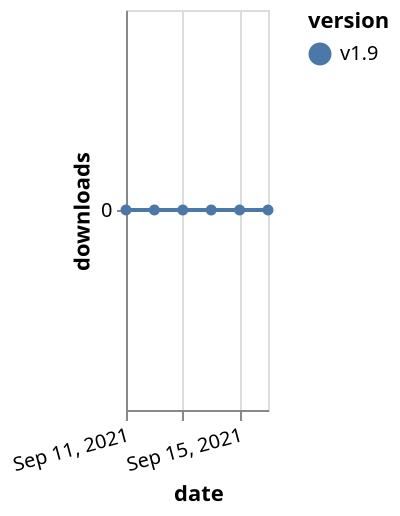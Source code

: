 {"$schema": "https://vega.github.io/schema/vega-lite/v5.json", "description": "A simple bar chart with embedded data.", "data": {"values": [{"date": "2021-09-11", "total": 103, "delta": 0, "version": "v1.9"}, {"date": "2021-09-12", "total": 113, "delta": 0, "version": "v1.9"}, {"date": "2021-09-13", "total": 125, "delta": 0, "version": "v1.9"}, {"date": "2021-09-14", "total": 142, "delta": 0, "version": "v1.9"}, {"date": "2021-09-15", "total": 144, "delta": 0, "version": "v1.9"}, {"date": "2021-09-16", "total": 145, "delta": 0, "version": "v1.9"}]}, "width": "container", "mark": {"type": "line", "point": {"filled": true}}, "encoding": {"x": {"field": "date", "type": "temporal", "timeUnit": "yearmonthdate", "title": "date", "axis": {"labelAngle": -15}}, "y": {"field": "delta", "type": "quantitative", "title": "downloads"}, "color": {"field": "version", "type": "nominal"}, "tooltip": {"field": "delta"}}}